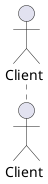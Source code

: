 @startuml
!pragma teoz true
skinparam sequenceArrowThickness 2
skinparam roundcorner 20
skinparam maxmessagesize 60
skinparam responseMessageBelowArrow true
skinparam ParticipantPadding 20
skinparam BoxPadding 10

actor Client

@enduml